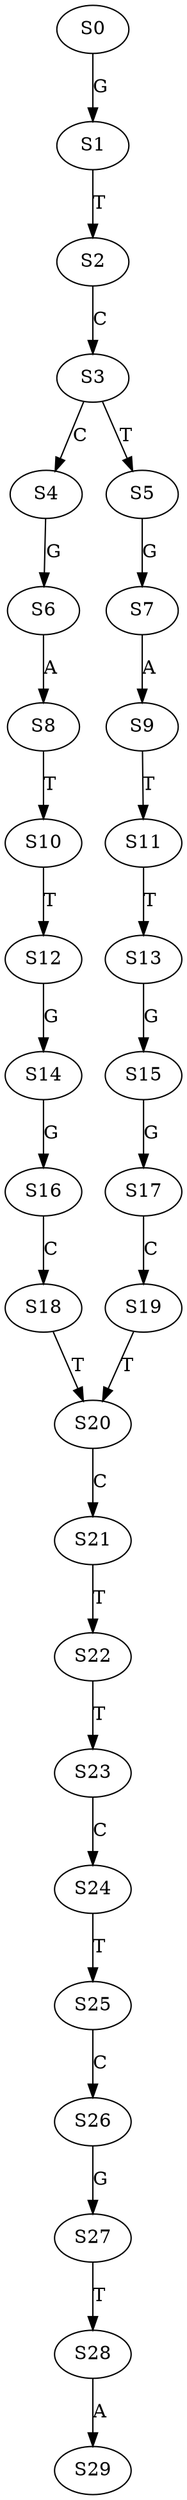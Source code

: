 strict digraph  {
	S0 -> S1 [ label = G ];
	S1 -> S2 [ label = T ];
	S2 -> S3 [ label = C ];
	S3 -> S4 [ label = C ];
	S3 -> S5 [ label = T ];
	S4 -> S6 [ label = G ];
	S5 -> S7 [ label = G ];
	S6 -> S8 [ label = A ];
	S7 -> S9 [ label = A ];
	S8 -> S10 [ label = T ];
	S9 -> S11 [ label = T ];
	S10 -> S12 [ label = T ];
	S11 -> S13 [ label = T ];
	S12 -> S14 [ label = G ];
	S13 -> S15 [ label = G ];
	S14 -> S16 [ label = G ];
	S15 -> S17 [ label = G ];
	S16 -> S18 [ label = C ];
	S17 -> S19 [ label = C ];
	S18 -> S20 [ label = T ];
	S19 -> S20 [ label = T ];
	S20 -> S21 [ label = C ];
	S21 -> S22 [ label = T ];
	S22 -> S23 [ label = T ];
	S23 -> S24 [ label = C ];
	S24 -> S25 [ label = T ];
	S25 -> S26 [ label = C ];
	S26 -> S27 [ label = G ];
	S27 -> S28 [ label = T ];
	S28 -> S29 [ label = A ];
}
